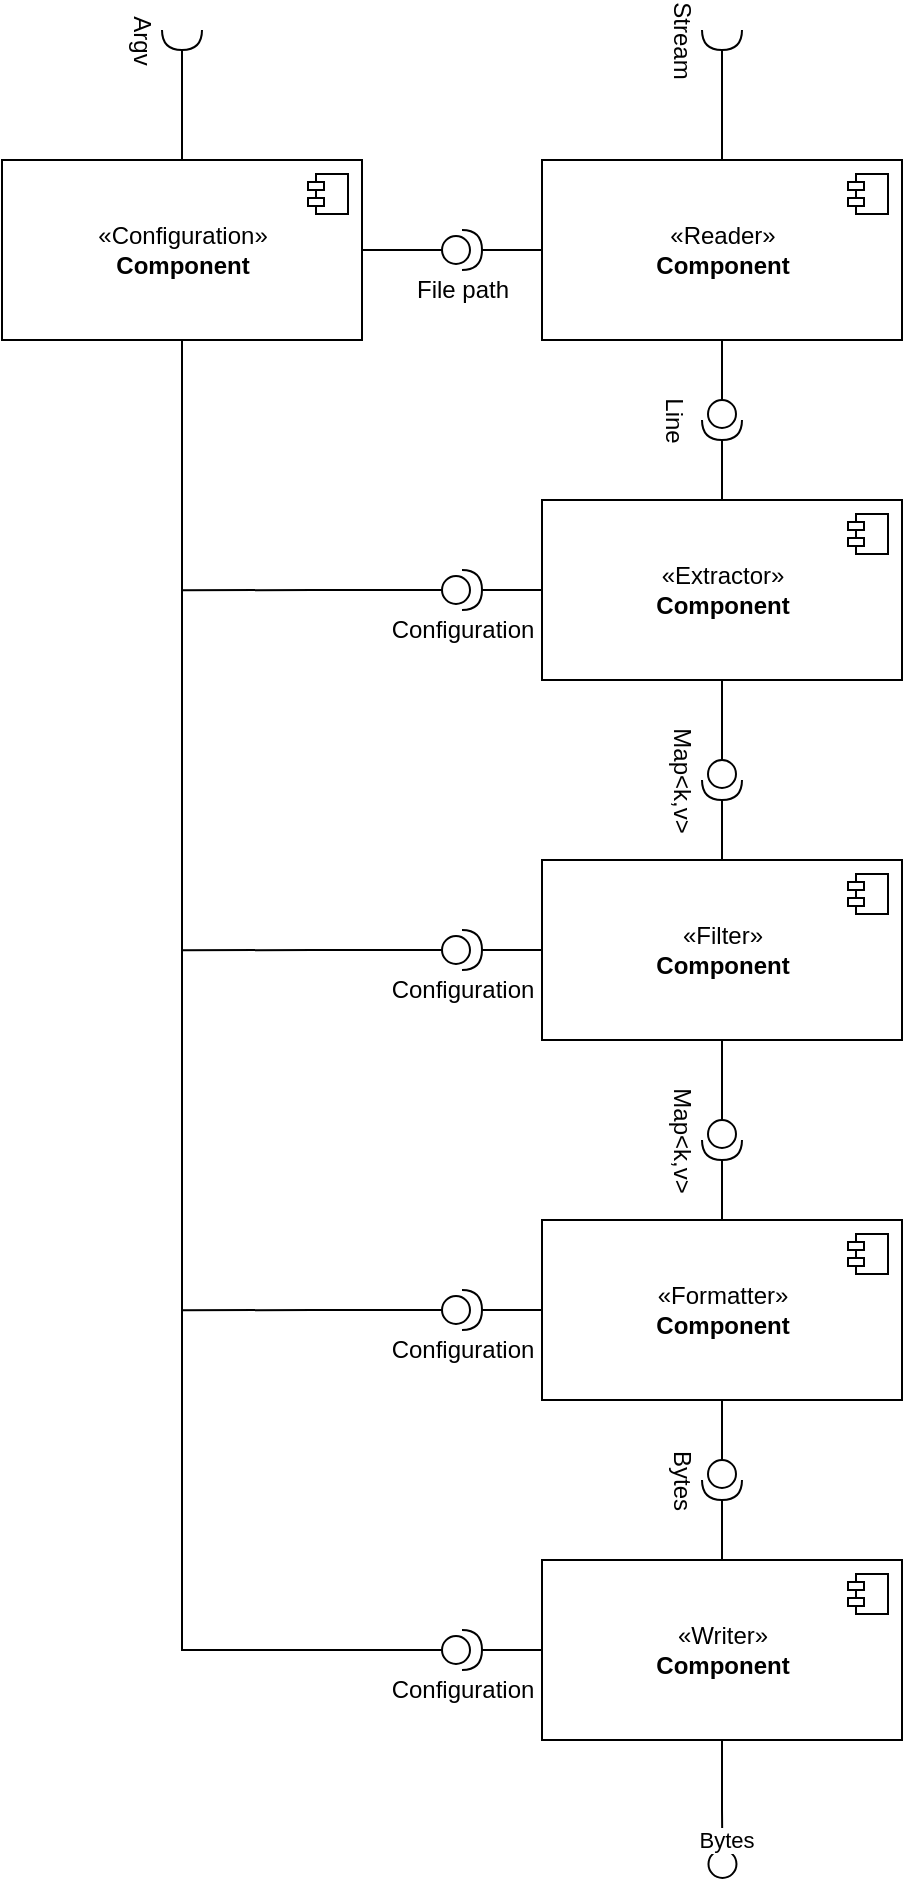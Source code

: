 <mxfile version="17.1.3" type="github">
  <diagram name="Log parser" id="b5b7bab2-c9e2-2cf4-8b2a-24fd1a2a6d21">
    <mxGraphModel dx="1389" dy="739" grid="1" gridSize="10" guides="1" tooltips="1" connect="1" arrows="1" fold="1" page="1" pageScale="1" pageWidth="827" pageHeight="1169" background="none" math="0" shadow="0">
      <root>
        <mxCell id="0" />
        <mxCell id="1" parent="0" />
        <mxCell id="cvZBhcmpL4nV925hNqEm-54" style="edgeStyle=orthogonalEdgeStyle;rounded=0;orthogonalLoop=1;jettySize=auto;html=1;exitX=0;exitY=0.5;exitDx=0;exitDy=0;entryX=1;entryY=0.5;entryDx=0;entryDy=0;entryPerimeter=0;endArrow=none;endFill=0;" edge="1" parent="1" source="cvZBhcmpL4nV925hNqEm-1" target="cvZBhcmpL4nV925hNqEm-53">
          <mxGeometry relative="1" as="geometry" />
        </mxCell>
        <mxCell id="cvZBhcmpL4nV925hNqEm-1" value="«Reader»&lt;br&gt;&lt;b&gt;Component&lt;/b&gt;" style="html=1;dropTarget=0;" vertex="1" parent="1">
          <mxGeometry x="300" y="190" width="180" height="90" as="geometry" />
        </mxCell>
        <mxCell id="cvZBhcmpL4nV925hNqEm-2" value="" style="shape=module;jettyWidth=8;jettyHeight=4;" vertex="1" parent="cvZBhcmpL4nV925hNqEm-1">
          <mxGeometry x="1" width="20" height="20" relative="1" as="geometry">
            <mxPoint x="-27" y="7" as="offset" />
          </mxGeometry>
        </mxCell>
        <mxCell id="cvZBhcmpL4nV925hNqEm-12" style="edgeStyle=orthogonalEdgeStyle;rounded=0;orthogonalLoop=1;jettySize=auto;html=1;exitX=0.5;exitY=0;exitDx=0;exitDy=0;entryX=1;entryY=0.5;entryDx=0;entryDy=0;entryPerimeter=0;endArrow=none;endFill=0;" edge="1" parent="1" source="cvZBhcmpL4nV925hNqEm-3" target="cvZBhcmpL4nV925hNqEm-8">
          <mxGeometry relative="1" as="geometry" />
        </mxCell>
        <mxCell id="cvZBhcmpL4nV925hNqEm-3" value="«Extractor»&lt;br&gt;&lt;b&gt;Component&lt;/b&gt;" style="html=1;dropTarget=0;" vertex="1" parent="1">
          <mxGeometry x="300" y="360" width="180" height="90" as="geometry" />
        </mxCell>
        <mxCell id="cvZBhcmpL4nV925hNqEm-4" value="" style="shape=module;jettyWidth=8;jettyHeight=4;" vertex="1" parent="cvZBhcmpL4nV925hNqEm-3">
          <mxGeometry x="1" width="20" height="20" relative="1" as="geometry">
            <mxPoint x="-27" y="7" as="offset" />
          </mxGeometry>
        </mxCell>
        <mxCell id="cvZBhcmpL4nV925hNqEm-13" style="edgeStyle=orthogonalEdgeStyle;rounded=0;orthogonalLoop=1;jettySize=auto;html=1;exitX=0;exitY=0.5;exitDx=0;exitDy=0;exitPerimeter=0;entryX=0.5;entryY=1;entryDx=0;entryDy=0;endArrow=none;endFill=0;" edge="1" parent="1" source="cvZBhcmpL4nV925hNqEm-8" target="cvZBhcmpL4nV925hNqEm-1">
          <mxGeometry relative="1" as="geometry" />
        </mxCell>
        <mxCell id="cvZBhcmpL4nV925hNqEm-14" value="" style="edgeStyle=orthogonalEdgeStyle;rounded=0;orthogonalLoop=1;jettySize=auto;html=1;endArrow=none;endFill=0;" edge="1" parent="1" source="cvZBhcmpL4nV925hNqEm-8" target="cvZBhcmpL4nV925hNqEm-1">
          <mxGeometry relative="1" as="geometry" />
        </mxCell>
        <mxCell id="cvZBhcmpL4nV925hNqEm-8" value="Line" style="shape=providedRequiredInterface;html=1;verticalLabelPosition=bottom;sketch=0;rotation=90;textDirection=ltr;labelPosition=center;align=center;verticalAlign=top;" vertex="1" parent="1">
          <mxGeometry x="380" y="310" width="20" height="20" as="geometry" />
        </mxCell>
        <mxCell id="cvZBhcmpL4nV925hNqEm-15" value="«Filter»&lt;br&gt;&lt;b&gt;Component&lt;/b&gt;" style="html=1;dropTarget=0;" vertex="1" parent="1">
          <mxGeometry x="300" y="540" width="180" height="90" as="geometry" />
        </mxCell>
        <mxCell id="cvZBhcmpL4nV925hNqEm-16" value="" style="shape=module;jettyWidth=8;jettyHeight=4;" vertex="1" parent="cvZBhcmpL4nV925hNqEm-15">
          <mxGeometry x="1" width="20" height="20" relative="1" as="geometry">
            <mxPoint x="-27" y="7" as="offset" />
          </mxGeometry>
        </mxCell>
        <mxCell id="cvZBhcmpL4nV925hNqEm-21" style="edgeStyle=orthogonalEdgeStyle;rounded=0;orthogonalLoop=1;jettySize=auto;html=1;exitX=0;exitY=0.5;exitDx=0;exitDy=0;exitPerimeter=0;entryX=0.5;entryY=1;entryDx=0;entryDy=0;endArrow=none;endFill=0;" edge="1" parent="1" source="cvZBhcmpL4nV925hNqEm-20" target="cvZBhcmpL4nV925hNqEm-3">
          <mxGeometry relative="1" as="geometry" />
        </mxCell>
        <mxCell id="cvZBhcmpL4nV925hNqEm-22" style="edgeStyle=orthogonalEdgeStyle;rounded=0;orthogonalLoop=1;jettySize=auto;html=1;exitX=1;exitY=0.5;exitDx=0;exitDy=0;exitPerimeter=0;entryX=0.5;entryY=0;entryDx=0;entryDy=0;endArrow=none;endFill=0;" edge="1" parent="1" source="cvZBhcmpL4nV925hNqEm-20" target="cvZBhcmpL4nV925hNqEm-15">
          <mxGeometry relative="1" as="geometry" />
        </mxCell>
        <mxCell id="cvZBhcmpL4nV925hNqEm-20" value="Map&amp;lt;k,v&amp;gt;" style="shape=providedRequiredInterface;html=1;verticalLabelPosition=bottom;sketch=0;rotation=90;" vertex="1" parent="1">
          <mxGeometry x="380" y="490" width="20" height="20" as="geometry" />
        </mxCell>
        <mxCell id="cvZBhcmpL4nV925hNqEm-23" value="«Formatter»&lt;br&gt;&lt;b&gt;Component&lt;/b&gt;" style="html=1;dropTarget=0;" vertex="1" parent="1">
          <mxGeometry x="300" y="720" width="180" height="90" as="geometry" />
        </mxCell>
        <mxCell id="cvZBhcmpL4nV925hNqEm-24" value="" style="shape=module;jettyWidth=8;jettyHeight=4;" vertex="1" parent="cvZBhcmpL4nV925hNqEm-23">
          <mxGeometry x="1" width="20" height="20" relative="1" as="geometry">
            <mxPoint x="-27" y="7" as="offset" />
          </mxGeometry>
        </mxCell>
        <mxCell id="cvZBhcmpL4nV925hNqEm-26" style="edgeStyle=orthogonalEdgeStyle;rounded=0;orthogonalLoop=1;jettySize=auto;html=1;exitX=1;exitY=0.5;exitDx=0;exitDy=0;exitPerimeter=0;entryX=0.5;entryY=0;entryDx=0;entryDy=0;endArrow=none;endFill=0;" edge="1" parent="1" source="cvZBhcmpL4nV925hNqEm-25" target="cvZBhcmpL4nV925hNqEm-23">
          <mxGeometry relative="1" as="geometry" />
        </mxCell>
        <mxCell id="cvZBhcmpL4nV925hNqEm-27" style="edgeStyle=orthogonalEdgeStyle;rounded=0;orthogonalLoop=1;jettySize=auto;html=1;exitX=0;exitY=0.5;exitDx=0;exitDy=0;exitPerimeter=0;entryX=0.5;entryY=1;entryDx=0;entryDy=0;endArrow=none;endFill=0;" edge="1" parent="1" source="cvZBhcmpL4nV925hNqEm-25" target="cvZBhcmpL4nV925hNqEm-15">
          <mxGeometry relative="1" as="geometry" />
        </mxCell>
        <mxCell id="cvZBhcmpL4nV925hNqEm-25" value="Map&amp;lt;k,v&amp;gt;" style="shape=providedRequiredInterface;html=1;verticalLabelPosition=bottom;sketch=0;rotation=90;" vertex="1" parent="1">
          <mxGeometry x="380" y="670" width="20" height="20" as="geometry" />
        </mxCell>
        <mxCell id="cvZBhcmpL4nV925hNqEm-72" style="edgeStyle=orthogonalEdgeStyle;rounded=0;orthogonalLoop=1;jettySize=auto;html=1;exitX=0.5;exitY=1;exitDx=0;exitDy=0;endArrow=circle;endFill=0;" edge="1" parent="1" source="cvZBhcmpL4nV925hNqEm-28">
          <mxGeometry relative="1" as="geometry">
            <mxPoint x="390.31" y="1050.0" as="targetPoint" />
          </mxGeometry>
        </mxCell>
        <mxCell id="cvZBhcmpL4nV925hNqEm-73" value="Bytes" style="edgeLabel;html=1;align=center;verticalAlign=bottom;resizable=0;points=[];labelPosition=center;verticalLabelPosition=top;" vertex="1" connectable="0" parent="cvZBhcmpL4nV925hNqEm-72">
          <mxGeometry x="0.685" y="1" relative="1" as="geometry">
            <mxPoint as="offset" />
          </mxGeometry>
        </mxCell>
        <mxCell id="cvZBhcmpL4nV925hNqEm-28" value="«Writer»&lt;br&gt;&lt;b&gt;Component&lt;/b&gt;" style="html=1;dropTarget=0;" vertex="1" parent="1">
          <mxGeometry x="300" y="890" width="180" height="90" as="geometry" />
        </mxCell>
        <mxCell id="cvZBhcmpL4nV925hNqEm-29" value="" style="shape=module;jettyWidth=8;jettyHeight=4;" vertex="1" parent="cvZBhcmpL4nV925hNqEm-28">
          <mxGeometry x="1" width="20" height="20" relative="1" as="geometry">
            <mxPoint x="-27" y="7" as="offset" />
          </mxGeometry>
        </mxCell>
        <mxCell id="cvZBhcmpL4nV925hNqEm-31" style="edgeStyle=orthogonalEdgeStyle;rounded=0;orthogonalLoop=1;jettySize=auto;html=1;exitX=0;exitY=0.5;exitDx=0;exitDy=0;exitPerimeter=0;entryX=0.5;entryY=1;entryDx=0;entryDy=0;endArrow=none;endFill=0;" edge="1" parent="1" source="cvZBhcmpL4nV925hNqEm-30" target="cvZBhcmpL4nV925hNqEm-23">
          <mxGeometry relative="1" as="geometry" />
        </mxCell>
        <mxCell id="cvZBhcmpL4nV925hNqEm-32" style="edgeStyle=orthogonalEdgeStyle;rounded=0;orthogonalLoop=1;jettySize=auto;html=1;exitX=1;exitY=0.5;exitDx=0;exitDy=0;exitPerimeter=0;entryX=0.5;entryY=0;entryDx=0;entryDy=0;endArrow=none;endFill=0;" edge="1" parent="1" source="cvZBhcmpL4nV925hNqEm-30" target="cvZBhcmpL4nV925hNqEm-28">
          <mxGeometry relative="1" as="geometry" />
        </mxCell>
        <mxCell id="cvZBhcmpL4nV925hNqEm-30" value="Bytes" style="shape=providedRequiredInterface;html=1;verticalLabelPosition=bottom;sketch=0;rotation=90;" vertex="1" parent="1">
          <mxGeometry x="380" y="840" width="20" height="20" as="geometry" />
        </mxCell>
        <mxCell id="cvZBhcmpL4nV925hNqEm-52" style="edgeStyle=orthogonalEdgeStyle;rounded=0;orthogonalLoop=1;jettySize=auto;html=1;exitX=0.5;exitY=0;exitDx=0;exitDy=0;entryX=1;entryY=0.5;entryDx=0;entryDy=0;entryPerimeter=0;endArrow=none;endFill=0;" edge="1" parent="1" source="cvZBhcmpL4nV925hNqEm-33" target="cvZBhcmpL4nV925hNqEm-51">
          <mxGeometry relative="1" as="geometry" />
        </mxCell>
        <mxCell id="cvZBhcmpL4nV925hNqEm-64" style="edgeStyle=orthogonalEdgeStyle;rounded=0;orthogonalLoop=1;jettySize=auto;html=1;exitX=0.5;exitY=1;exitDx=0;exitDy=0;entryX=0;entryY=0.5;entryDx=0;entryDy=0;entryPerimeter=0;endArrow=none;endFill=0;" edge="1" parent="1" source="cvZBhcmpL4nV925hNqEm-33" target="cvZBhcmpL4nV925hNqEm-60">
          <mxGeometry relative="1" as="geometry" />
        </mxCell>
        <mxCell id="cvZBhcmpL4nV925hNqEm-33" value="«Configuration»&lt;br&gt;&lt;b&gt;Component&lt;/b&gt;" style="html=1;dropTarget=0;" vertex="1" parent="1">
          <mxGeometry x="30" y="190" width="180" height="90" as="geometry" />
        </mxCell>
        <mxCell id="cvZBhcmpL4nV925hNqEm-34" value="" style="shape=module;jettyWidth=8;jettyHeight=4;" vertex="1" parent="cvZBhcmpL4nV925hNqEm-33">
          <mxGeometry x="1" width="20" height="20" relative="1" as="geometry">
            <mxPoint x="-27" y="7" as="offset" />
          </mxGeometry>
        </mxCell>
        <mxCell id="cvZBhcmpL4nV925hNqEm-49" style="edgeStyle=orthogonalEdgeStyle;rounded=0;orthogonalLoop=1;jettySize=auto;html=1;exitX=1;exitY=0.5;exitDx=0;exitDy=0;exitPerimeter=0;entryX=0.5;entryY=0;entryDx=0;entryDy=0;endArrow=none;endFill=0;" edge="1" parent="1" source="cvZBhcmpL4nV925hNqEm-48" target="cvZBhcmpL4nV925hNqEm-1">
          <mxGeometry relative="1" as="geometry" />
        </mxCell>
        <mxCell id="cvZBhcmpL4nV925hNqEm-48" value="Stream" style="shape=requiredInterface;html=1;verticalLabelPosition=bottom;sketch=0;rotation=90;" vertex="1" parent="1">
          <mxGeometry x="385" y="120" width="10" height="20" as="geometry" />
        </mxCell>
        <mxCell id="cvZBhcmpL4nV925hNqEm-51" value="Argv" style="shape=requiredInterface;html=1;verticalLabelPosition=bottom;sketch=0;rotation=90;" vertex="1" parent="1">
          <mxGeometry x="115" y="120" width="10" height="20" as="geometry" />
        </mxCell>
        <mxCell id="cvZBhcmpL4nV925hNqEm-55" style="edgeStyle=orthogonalEdgeStyle;rounded=0;orthogonalLoop=1;jettySize=auto;html=1;exitX=0;exitY=0.5;exitDx=0;exitDy=0;exitPerimeter=0;entryX=1;entryY=0.5;entryDx=0;entryDy=0;endArrow=none;endFill=0;" edge="1" parent="1" source="cvZBhcmpL4nV925hNqEm-53" target="cvZBhcmpL4nV925hNqEm-33">
          <mxGeometry relative="1" as="geometry" />
        </mxCell>
        <mxCell id="cvZBhcmpL4nV925hNqEm-53" value="File path" style="shape=providedRequiredInterface;html=1;verticalLabelPosition=bottom;sketch=0;" vertex="1" parent="1">
          <mxGeometry x="250" y="225" width="20" height="20" as="geometry" />
        </mxCell>
        <mxCell id="cvZBhcmpL4nV925hNqEm-57" style="edgeStyle=orthogonalEdgeStyle;rounded=0;orthogonalLoop=1;jettySize=auto;html=1;exitX=1;exitY=0.5;exitDx=0;exitDy=0;exitPerimeter=0;entryX=0;entryY=0.5;entryDx=0;entryDy=0;endArrow=none;endFill=0;" edge="1" parent="1" source="cvZBhcmpL4nV925hNqEm-56" target="cvZBhcmpL4nV925hNqEm-3">
          <mxGeometry relative="1" as="geometry" />
        </mxCell>
        <mxCell id="cvZBhcmpL4nV925hNqEm-67" style="edgeStyle=orthogonalEdgeStyle;rounded=0;orthogonalLoop=1;jettySize=auto;html=1;exitX=0;exitY=0.5;exitDx=0;exitDy=0;exitPerimeter=0;endArrow=none;endFill=0;" edge="1" parent="1" source="cvZBhcmpL4nV925hNqEm-56">
          <mxGeometry relative="1" as="geometry">
            <mxPoint x="120.0" y="405.138" as="targetPoint" />
          </mxGeometry>
        </mxCell>
        <mxCell id="cvZBhcmpL4nV925hNqEm-56" value="Configuration" style="shape=providedRequiredInterface;html=1;verticalLabelPosition=bottom;sketch=0;" vertex="1" parent="1">
          <mxGeometry x="250" y="395" width="20" height="20" as="geometry" />
        </mxCell>
        <mxCell id="cvZBhcmpL4nV925hNqEm-62" style="edgeStyle=orthogonalEdgeStyle;rounded=0;orthogonalLoop=1;jettySize=auto;html=1;exitX=1;exitY=0.5;exitDx=0;exitDy=0;exitPerimeter=0;entryX=0;entryY=0.5;entryDx=0;entryDy=0;endArrow=none;endFill=0;" edge="1" parent="1" source="cvZBhcmpL4nV925hNqEm-58" target="cvZBhcmpL4nV925hNqEm-15">
          <mxGeometry relative="1" as="geometry" />
        </mxCell>
        <mxCell id="cvZBhcmpL4nV925hNqEm-66" style="edgeStyle=orthogonalEdgeStyle;rounded=0;orthogonalLoop=1;jettySize=auto;html=1;exitX=0;exitY=0.5;exitDx=0;exitDy=0;exitPerimeter=0;endArrow=none;endFill=0;" edge="1" parent="1" source="cvZBhcmpL4nV925hNqEm-58">
          <mxGeometry relative="1" as="geometry">
            <mxPoint x="120.0" y="585.138" as="targetPoint" />
          </mxGeometry>
        </mxCell>
        <mxCell id="cvZBhcmpL4nV925hNqEm-58" value="Configuration" style="shape=providedRequiredInterface;html=1;verticalLabelPosition=bottom;sketch=0;" vertex="1" parent="1">
          <mxGeometry x="250" y="575" width="20" height="20" as="geometry" />
        </mxCell>
        <mxCell id="cvZBhcmpL4nV925hNqEm-61" style="edgeStyle=orthogonalEdgeStyle;rounded=0;orthogonalLoop=1;jettySize=auto;html=1;exitX=1;exitY=0.5;exitDx=0;exitDy=0;exitPerimeter=0;entryX=0;entryY=0.5;entryDx=0;entryDy=0;endArrow=none;endFill=0;" edge="1" parent="1" source="cvZBhcmpL4nV925hNqEm-59" target="cvZBhcmpL4nV925hNqEm-23">
          <mxGeometry relative="1" as="geometry" />
        </mxCell>
        <mxCell id="cvZBhcmpL4nV925hNqEm-65" style="edgeStyle=orthogonalEdgeStyle;rounded=0;orthogonalLoop=1;jettySize=auto;html=1;exitX=0;exitY=0.5;exitDx=0;exitDy=0;exitPerimeter=0;endArrow=none;endFill=0;" edge="1" parent="1" source="cvZBhcmpL4nV925hNqEm-59">
          <mxGeometry relative="1" as="geometry">
            <mxPoint x="120.0" y="765.138" as="targetPoint" />
          </mxGeometry>
        </mxCell>
        <mxCell id="cvZBhcmpL4nV925hNqEm-59" value="Configuration" style="shape=providedRequiredInterface;html=1;verticalLabelPosition=bottom;sketch=0;" vertex="1" parent="1">
          <mxGeometry x="250" y="755" width="20" height="20" as="geometry" />
        </mxCell>
        <mxCell id="cvZBhcmpL4nV925hNqEm-63" style="edgeStyle=orthogonalEdgeStyle;rounded=0;orthogonalLoop=1;jettySize=auto;html=1;exitX=1;exitY=0.5;exitDx=0;exitDy=0;exitPerimeter=0;entryX=0;entryY=0.5;entryDx=0;entryDy=0;endArrow=none;endFill=0;" edge="1" parent="1" source="cvZBhcmpL4nV925hNqEm-60" target="cvZBhcmpL4nV925hNqEm-28">
          <mxGeometry relative="1" as="geometry" />
        </mxCell>
        <mxCell id="cvZBhcmpL4nV925hNqEm-60" value="Configuration" style="shape=providedRequiredInterface;html=1;verticalLabelPosition=bottom;sketch=0;" vertex="1" parent="1">
          <mxGeometry x="250" y="925" width="20" height="20" as="geometry" />
        </mxCell>
      </root>
    </mxGraphModel>
  </diagram>
</mxfile>

